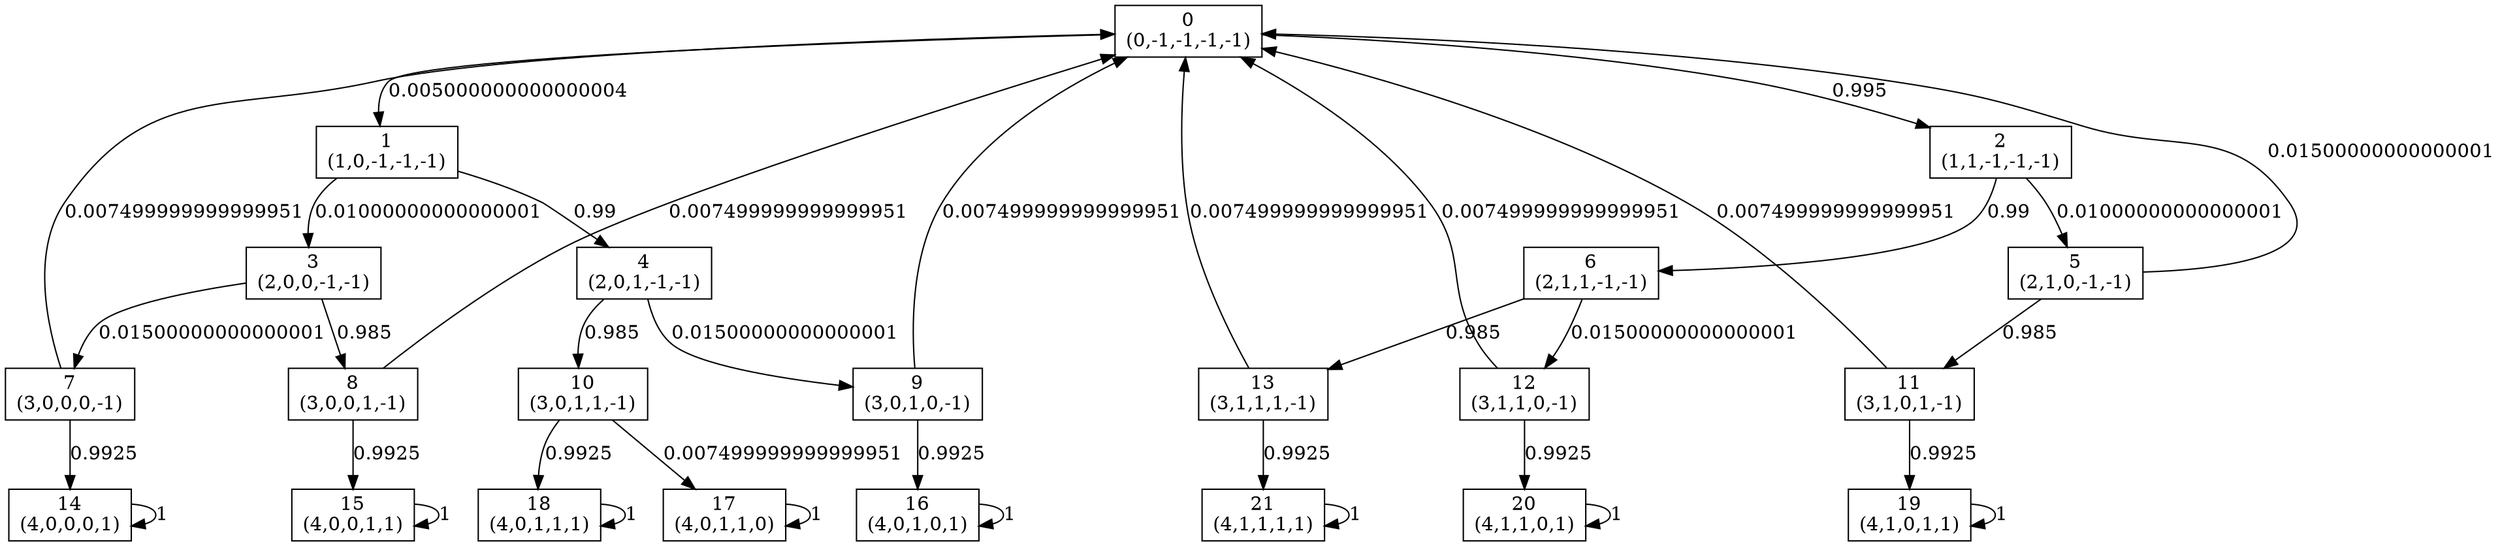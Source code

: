 digraph P {
node [shape=box];
0 -> 1 [ label="0.005000000000000004" ];
0 -> 2 [ label="0.995" ];
1 -> 3 [ label="0.01000000000000001" ];
1 -> 4 [ label="0.99" ];
2 -> 5 [ label="0.01000000000000001" ];
2 -> 6 [ label="0.99" ];
3 -> 7 [ label="0.01500000000000001" ];
3 -> 8 [ label="0.985" ];
4 -> 9 [ label="0.01500000000000001" ];
4 -> 10 [ label="0.985" ];
5 -> 0 [ label="0.01500000000000001" ];
5 -> 11 [ label="0.985" ];
6 -> 12 [ label="0.01500000000000001" ];
6 -> 13 [ label="0.985" ];
7 -> 0 [ label="0.007499999999999951" ];
7 -> 14 [ label="0.9925" ];
8 -> 0 [ label="0.007499999999999951" ];
8 -> 15 [ label="0.9925" ];
9 -> 0 [ label="0.007499999999999951" ];
9 -> 16 [ label="0.9925" ];
10 -> 17 [ label="0.007499999999999951" ];
10 -> 18 [ label="0.9925" ];
11 -> 0 [ label="0.007499999999999951" ];
11 -> 19 [ label="0.9925" ];
12 -> 0 [ label="0.007499999999999951" ];
12 -> 20 [ label="0.9925" ];
13 -> 0 [ label="0.007499999999999951" ];
13 -> 21 [ label="0.9925" ];
14 -> 14 [ label="1" ];
15 -> 15 [ label="1" ];
16 -> 16 [ label="1" ];
17 -> 17 [ label="1" ];
18 -> 18 [ label="1" ];
19 -> 19 [ label="1" ];
20 -> 20 [ label="1" ];
21 -> 21 [ label="1" ];
0 [label="0\n(0,-1,-1,-1,-1)"];
1 [label="1\n(1,0,-1,-1,-1)"];
2 [label="2\n(1,1,-1,-1,-1)"];
3 [label="3\n(2,0,0,-1,-1)"];
4 [label="4\n(2,0,1,-1,-1)"];
5 [label="5\n(2,1,0,-1,-1)"];
6 [label="6\n(2,1,1,-1,-1)"];
7 [label="7\n(3,0,0,0,-1)"];
8 [label="8\n(3,0,0,1,-1)"];
9 [label="9\n(3,0,1,0,-1)"];
10 [label="10\n(3,0,1,1,-1)"];
11 [label="11\n(3,1,0,1,-1)"];
12 [label="12\n(3,1,1,0,-1)"];
13 [label="13\n(3,1,1,1,-1)"];
14 [label="14\n(4,0,0,0,1)"];
15 [label="15\n(4,0,0,1,1)"];
16 [label="16\n(4,0,1,0,1)"];
17 [label="17\n(4,0,1,1,0)"];
18 [label="18\n(4,0,1,1,1)"];
19 [label="19\n(4,1,0,1,1)"];
20 [label="20\n(4,1,1,0,1)"];
21 [label="21\n(4,1,1,1,1)"];
}
